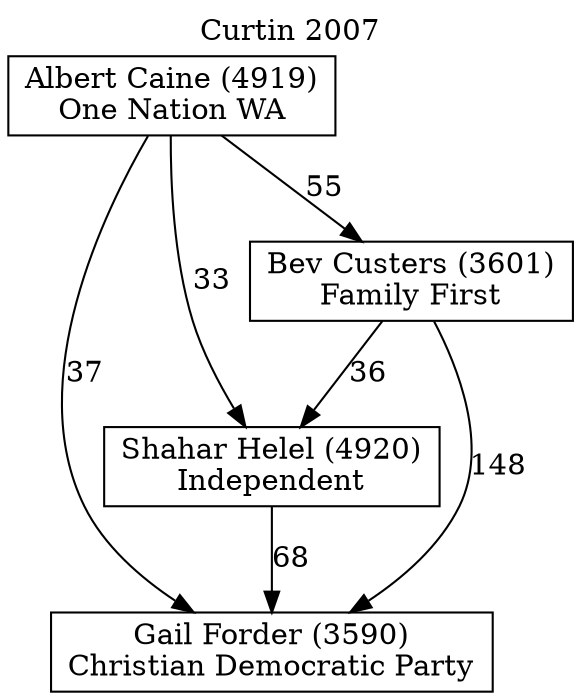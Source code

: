 // House preference flow
digraph "Gail Forder (3590)_Curtin_2007" {
	graph [label="Curtin 2007" labelloc=t mclimit=2]
	node [shape=box]
	"Gail Forder (3590)" [label="Gail Forder (3590)
Christian Democratic Party"]
	"Shahar Helel (4920)" [label="Shahar Helel (4920)
Independent"]
	"Bev Custers (3601)" [label="Bev Custers (3601)
Family First"]
	"Albert Caine (4919)" [label="Albert Caine (4919)
One Nation WA"]
	"Shahar Helel (4920)" -> "Gail Forder (3590)" [label=68]
	"Bev Custers (3601)" -> "Shahar Helel (4920)" [label=36]
	"Albert Caine (4919)" -> "Bev Custers (3601)" [label=55]
	"Bev Custers (3601)" -> "Gail Forder (3590)" [label=148]
	"Albert Caine (4919)" -> "Gail Forder (3590)" [label=37]
	"Albert Caine (4919)" -> "Shahar Helel (4920)" [label=33]
}
